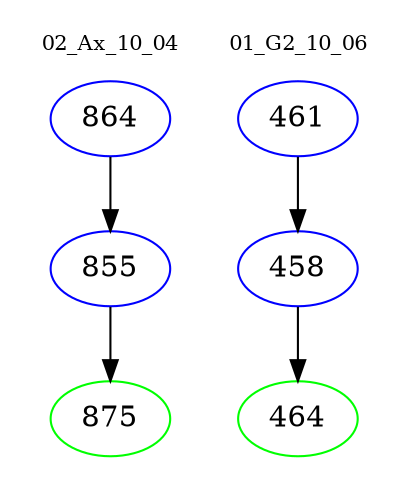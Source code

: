 digraph{
subgraph cluster_0 {
color = white
label = "02_Ax_10_04";
fontsize=10;
T0_864 [label="864", color="blue"]
T0_864 -> T0_855 [color="black"]
T0_855 [label="855", color="blue"]
T0_855 -> T0_875 [color="black"]
T0_875 [label="875", color="green"]
}
subgraph cluster_1 {
color = white
label = "01_G2_10_06";
fontsize=10;
T1_461 [label="461", color="blue"]
T1_461 -> T1_458 [color="black"]
T1_458 [label="458", color="blue"]
T1_458 -> T1_464 [color="black"]
T1_464 [label="464", color="green"]
}
}
